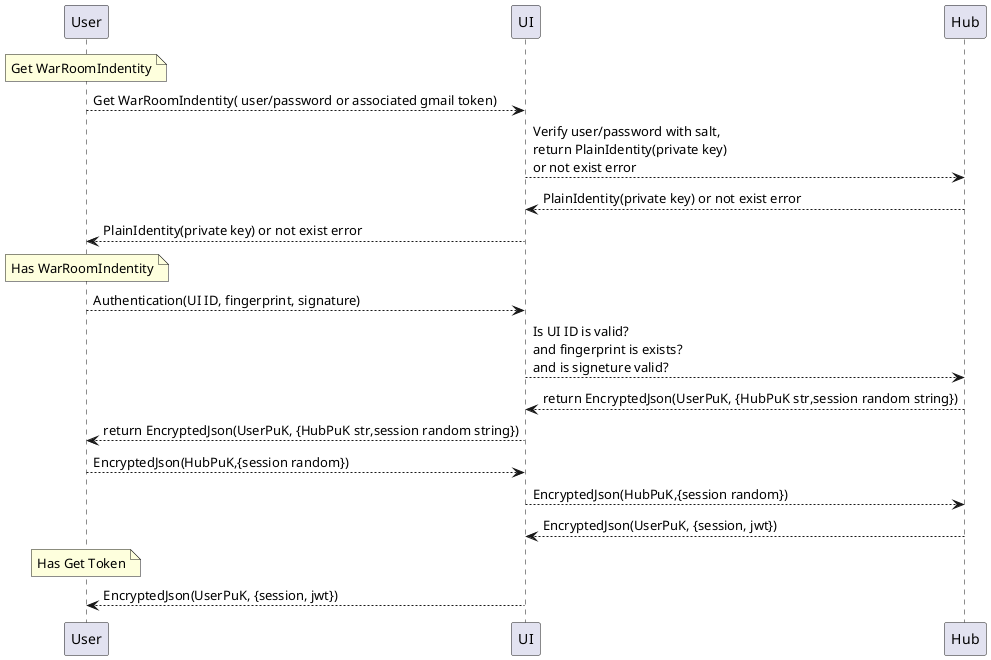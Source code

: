 @startuml "Authenticate User to hub via ui"

participant "User" as usr
participant "UI" as ui
participant "Hub" as hub

note over usr: Get WarRoomIndentity
usr --> ui : Get WarRoomIndentity( user/password or associated gmail token)
ui --> hub : Verify user/password with salt, \nreturn PlainIdentity(private key) \nor not exist error
hub --> ui: PlainIdentity(private key) or not exist error
ui --> usr: PlainIdentity(private key) or not exist error

note over usr: Has WarRoomIndentity
usr --> ui : Authentication(UI ID, fingerprint, signature)
ui --> hub : Is UI ID is valid? \nand fingerprint is exists?\nand is signeture valid?
hub --> ui: return EncryptedJson(UserPuK, {HubPuK str,session random string})
ui --> usr: return EncryptedJson(UserPuK, {HubPuK str,session random string})

usr --> ui : EncryptedJson(HubPuK,{session random})
ui --> hub : EncryptedJson(HubPuK,{session random})

hub --> ui: EncryptedJson(UserPuK, {session, jwt})

note over usr: Has Get Token
ui --> usr: EncryptedJson(UserPuK, {session, jwt})
@enduml